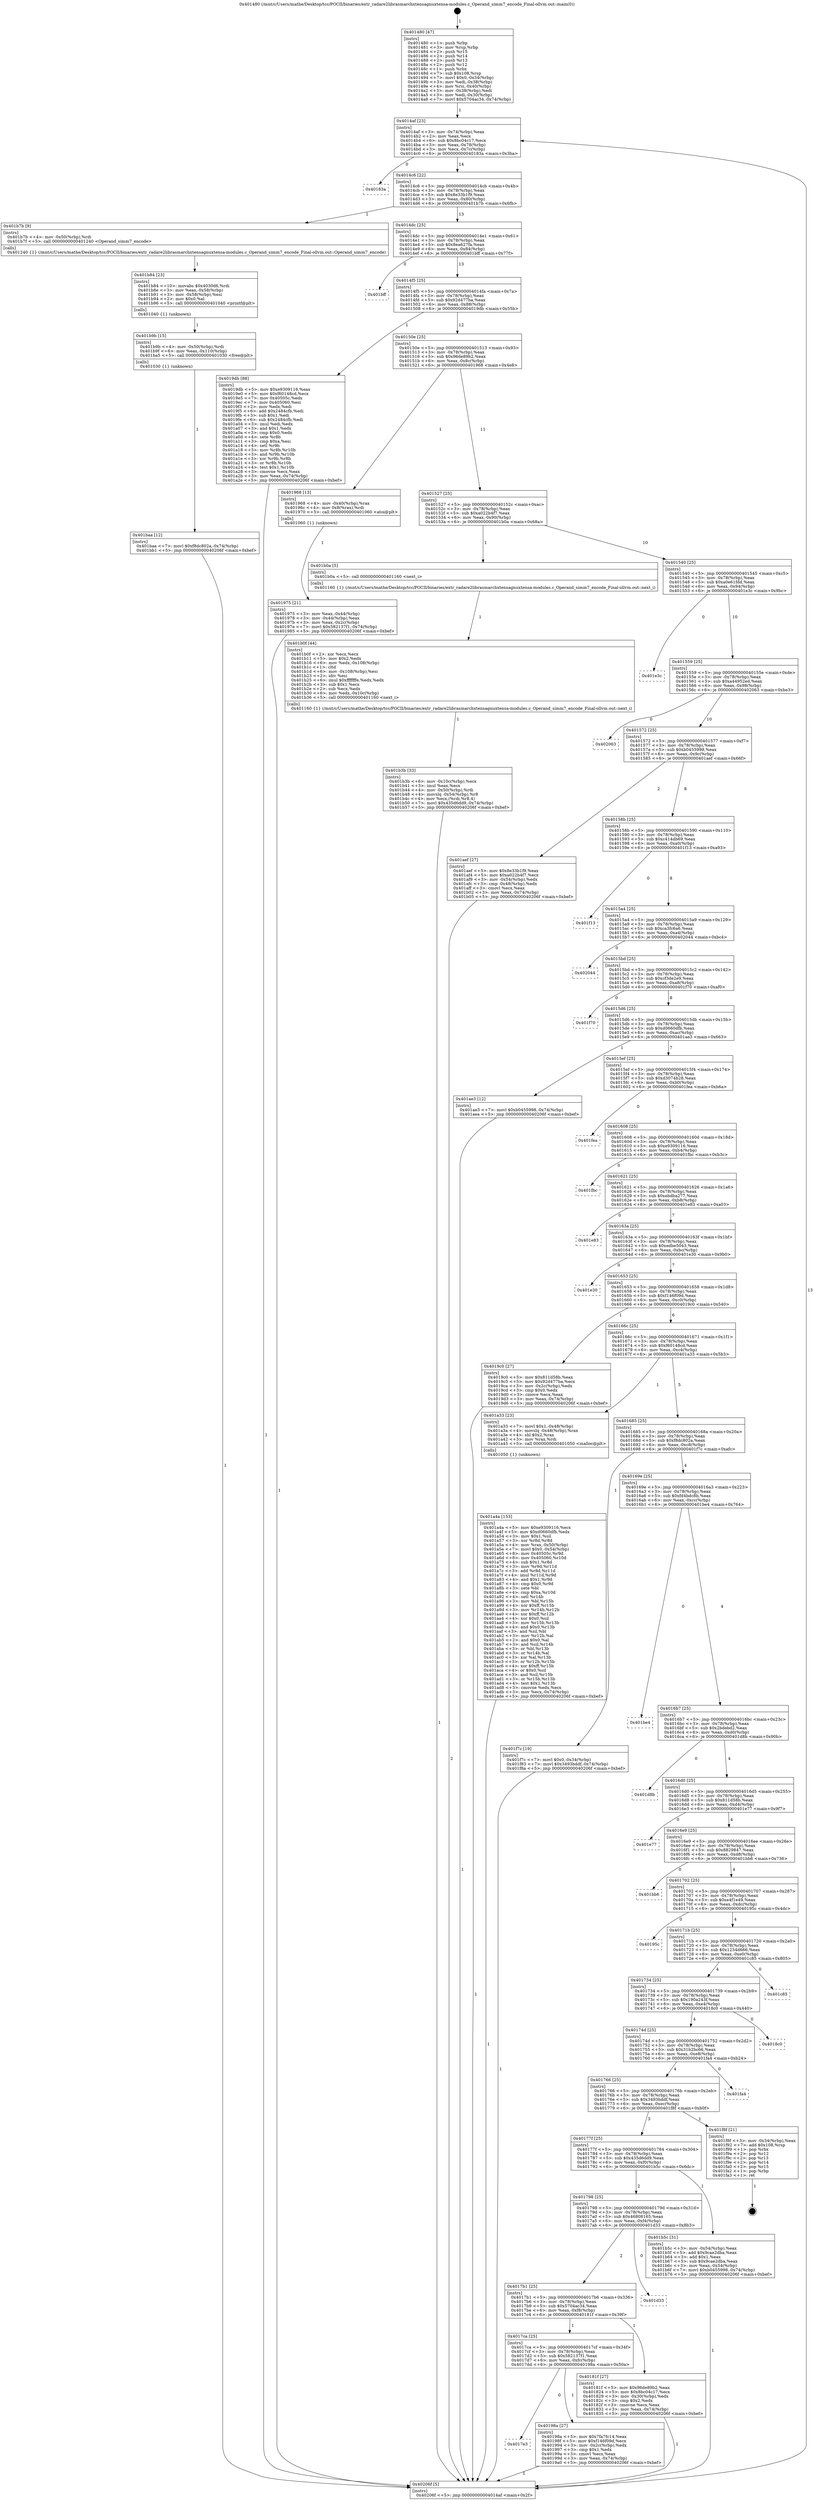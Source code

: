 digraph "0x401480" {
  label = "0x401480 (/mnt/c/Users/mathe/Desktop/tcc/POCII/binaries/extr_radare2librasmarchxtensagnuxtensa-modules.c_Operand_simm7_encode_Final-ollvm.out::main(0))"
  labelloc = "t"
  node[shape=record]

  Entry [label="",width=0.3,height=0.3,shape=circle,fillcolor=black,style=filled]
  "0x4014af" [label="{
     0x4014af [23]\l
     | [instrs]\l
     &nbsp;&nbsp;0x4014af \<+3\>: mov -0x74(%rbp),%eax\l
     &nbsp;&nbsp;0x4014b2 \<+2\>: mov %eax,%ecx\l
     &nbsp;&nbsp;0x4014b4 \<+6\>: sub $0x8bc04c17,%ecx\l
     &nbsp;&nbsp;0x4014ba \<+3\>: mov %eax,-0x78(%rbp)\l
     &nbsp;&nbsp;0x4014bd \<+3\>: mov %ecx,-0x7c(%rbp)\l
     &nbsp;&nbsp;0x4014c0 \<+6\>: je 000000000040183a \<main+0x3ba\>\l
  }"]
  "0x40183a" [label="{
     0x40183a\l
  }", style=dashed]
  "0x4014c6" [label="{
     0x4014c6 [22]\l
     | [instrs]\l
     &nbsp;&nbsp;0x4014c6 \<+5\>: jmp 00000000004014cb \<main+0x4b\>\l
     &nbsp;&nbsp;0x4014cb \<+3\>: mov -0x78(%rbp),%eax\l
     &nbsp;&nbsp;0x4014ce \<+5\>: sub $0x8e33b1f9,%eax\l
     &nbsp;&nbsp;0x4014d3 \<+3\>: mov %eax,-0x80(%rbp)\l
     &nbsp;&nbsp;0x4014d6 \<+6\>: je 0000000000401b7b \<main+0x6fb\>\l
  }"]
  Exit [label="",width=0.3,height=0.3,shape=circle,fillcolor=black,style=filled,peripheries=2]
  "0x401b7b" [label="{
     0x401b7b [9]\l
     | [instrs]\l
     &nbsp;&nbsp;0x401b7b \<+4\>: mov -0x50(%rbp),%rdi\l
     &nbsp;&nbsp;0x401b7f \<+5\>: call 0000000000401240 \<Operand_simm7_encode\>\l
     | [calls]\l
     &nbsp;&nbsp;0x401240 \{1\} (/mnt/c/Users/mathe/Desktop/tcc/POCII/binaries/extr_radare2librasmarchxtensagnuxtensa-modules.c_Operand_simm7_encode_Final-ollvm.out::Operand_simm7_encode)\l
  }"]
  "0x4014dc" [label="{
     0x4014dc [25]\l
     | [instrs]\l
     &nbsp;&nbsp;0x4014dc \<+5\>: jmp 00000000004014e1 \<main+0x61\>\l
     &nbsp;&nbsp;0x4014e1 \<+3\>: mov -0x78(%rbp),%eax\l
     &nbsp;&nbsp;0x4014e4 \<+5\>: sub $0x8ea627fa,%eax\l
     &nbsp;&nbsp;0x4014e9 \<+6\>: mov %eax,-0x84(%rbp)\l
     &nbsp;&nbsp;0x4014ef \<+6\>: je 0000000000401bff \<main+0x77f\>\l
  }"]
  "0x401baa" [label="{
     0x401baa [12]\l
     | [instrs]\l
     &nbsp;&nbsp;0x401baa \<+7\>: movl $0xf8dc802a,-0x74(%rbp)\l
     &nbsp;&nbsp;0x401bb1 \<+5\>: jmp 000000000040206f \<main+0xbef\>\l
  }"]
  "0x401bff" [label="{
     0x401bff\l
  }", style=dashed]
  "0x4014f5" [label="{
     0x4014f5 [25]\l
     | [instrs]\l
     &nbsp;&nbsp;0x4014f5 \<+5\>: jmp 00000000004014fa \<main+0x7a\>\l
     &nbsp;&nbsp;0x4014fa \<+3\>: mov -0x78(%rbp),%eax\l
     &nbsp;&nbsp;0x4014fd \<+5\>: sub $0x92d477ba,%eax\l
     &nbsp;&nbsp;0x401502 \<+6\>: mov %eax,-0x88(%rbp)\l
     &nbsp;&nbsp;0x401508 \<+6\>: je 00000000004019db \<main+0x55b\>\l
  }"]
  "0x401b9b" [label="{
     0x401b9b [15]\l
     | [instrs]\l
     &nbsp;&nbsp;0x401b9b \<+4\>: mov -0x50(%rbp),%rdi\l
     &nbsp;&nbsp;0x401b9f \<+6\>: mov %eax,-0x110(%rbp)\l
     &nbsp;&nbsp;0x401ba5 \<+5\>: call 0000000000401030 \<free@plt\>\l
     | [calls]\l
     &nbsp;&nbsp;0x401030 \{1\} (unknown)\l
  }"]
  "0x4019db" [label="{
     0x4019db [88]\l
     | [instrs]\l
     &nbsp;&nbsp;0x4019db \<+5\>: mov $0xe9309116,%eax\l
     &nbsp;&nbsp;0x4019e0 \<+5\>: mov $0xf60148cd,%ecx\l
     &nbsp;&nbsp;0x4019e5 \<+7\>: mov 0x40505c,%edx\l
     &nbsp;&nbsp;0x4019ec \<+7\>: mov 0x405060,%esi\l
     &nbsp;&nbsp;0x4019f3 \<+2\>: mov %edx,%edi\l
     &nbsp;&nbsp;0x4019f5 \<+6\>: add $0x2484cfb,%edi\l
     &nbsp;&nbsp;0x4019fb \<+3\>: sub $0x1,%edi\l
     &nbsp;&nbsp;0x4019fe \<+6\>: sub $0x2484cfb,%edi\l
     &nbsp;&nbsp;0x401a04 \<+3\>: imul %edi,%edx\l
     &nbsp;&nbsp;0x401a07 \<+3\>: and $0x1,%edx\l
     &nbsp;&nbsp;0x401a0a \<+3\>: cmp $0x0,%edx\l
     &nbsp;&nbsp;0x401a0d \<+4\>: sete %r8b\l
     &nbsp;&nbsp;0x401a11 \<+3\>: cmp $0xa,%esi\l
     &nbsp;&nbsp;0x401a14 \<+4\>: setl %r9b\l
     &nbsp;&nbsp;0x401a18 \<+3\>: mov %r8b,%r10b\l
     &nbsp;&nbsp;0x401a1b \<+3\>: and %r9b,%r10b\l
     &nbsp;&nbsp;0x401a1e \<+3\>: xor %r9b,%r8b\l
     &nbsp;&nbsp;0x401a21 \<+3\>: or %r8b,%r10b\l
     &nbsp;&nbsp;0x401a24 \<+4\>: test $0x1,%r10b\l
     &nbsp;&nbsp;0x401a28 \<+3\>: cmovne %ecx,%eax\l
     &nbsp;&nbsp;0x401a2b \<+3\>: mov %eax,-0x74(%rbp)\l
     &nbsp;&nbsp;0x401a2e \<+5\>: jmp 000000000040206f \<main+0xbef\>\l
  }"]
  "0x40150e" [label="{
     0x40150e [25]\l
     | [instrs]\l
     &nbsp;&nbsp;0x40150e \<+5\>: jmp 0000000000401513 \<main+0x93\>\l
     &nbsp;&nbsp;0x401513 \<+3\>: mov -0x78(%rbp),%eax\l
     &nbsp;&nbsp;0x401516 \<+5\>: sub $0x96de89b2,%eax\l
     &nbsp;&nbsp;0x40151b \<+6\>: mov %eax,-0x8c(%rbp)\l
     &nbsp;&nbsp;0x401521 \<+6\>: je 0000000000401968 \<main+0x4e8\>\l
  }"]
  "0x401b84" [label="{
     0x401b84 [23]\l
     | [instrs]\l
     &nbsp;&nbsp;0x401b84 \<+10\>: movabs $0x4030d6,%rdi\l
     &nbsp;&nbsp;0x401b8e \<+3\>: mov %eax,-0x58(%rbp)\l
     &nbsp;&nbsp;0x401b91 \<+3\>: mov -0x58(%rbp),%esi\l
     &nbsp;&nbsp;0x401b94 \<+2\>: mov $0x0,%al\l
     &nbsp;&nbsp;0x401b96 \<+5\>: call 0000000000401040 \<printf@plt\>\l
     | [calls]\l
     &nbsp;&nbsp;0x401040 \{1\} (unknown)\l
  }"]
  "0x401968" [label="{
     0x401968 [13]\l
     | [instrs]\l
     &nbsp;&nbsp;0x401968 \<+4\>: mov -0x40(%rbp),%rax\l
     &nbsp;&nbsp;0x40196c \<+4\>: mov 0x8(%rax),%rdi\l
     &nbsp;&nbsp;0x401970 \<+5\>: call 0000000000401060 \<atoi@plt\>\l
     | [calls]\l
     &nbsp;&nbsp;0x401060 \{1\} (unknown)\l
  }"]
  "0x401527" [label="{
     0x401527 [25]\l
     | [instrs]\l
     &nbsp;&nbsp;0x401527 \<+5\>: jmp 000000000040152c \<main+0xac\>\l
     &nbsp;&nbsp;0x40152c \<+3\>: mov -0x78(%rbp),%eax\l
     &nbsp;&nbsp;0x40152f \<+5\>: sub $0xa022b4f7,%eax\l
     &nbsp;&nbsp;0x401534 \<+6\>: mov %eax,-0x90(%rbp)\l
     &nbsp;&nbsp;0x40153a \<+6\>: je 0000000000401b0a \<main+0x68a\>\l
  }"]
  "0x401b3b" [label="{
     0x401b3b [33]\l
     | [instrs]\l
     &nbsp;&nbsp;0x401b3b \<+6\>: mov -0x10c(%rbp),%ecx\l
     &nbsp;&nbsp;0x401b41 \<+3\>: imul %eax,%ecx\l
     &nbsp;&nbsp;0x401b44 \<+4\>: mov -0x50(%rbp),%rdi\l
     &nbsp;&nbsp;0x401b48 \<+4\>: movslq -0x54(%rbp),%r8\l
     &nbsp;&nbsp;0x401b4c \<+4\>: mov %ecx,(%rdi,%r8,4)\l
     &nbsp;&nbsp;0x401b50 \<+7\>: movl $0x435d6dd9,-0x74(%rbp)\l
     &nbsp;&nbsp;0x401b57 \<+5\>: jmp 000000000040206f \<main+0xbef\>\l
  }"]
  "0x401b0a" [label="{
     0x401b0a [5]\l
     | [instrs]\l
     &nbsp;&nbsp;0x401b0a \<+5\>: call 0000000000401160 \<next_i\>\l
     | [calls]\l
     &nbsp;&nbsp;0x401160 \{1\} (/mnt/c/Users/mathe/Desktop/tcc/POCII/binaries/extr_radare2librasmarchxtensagnuxtensa-modules.c_Operand_simm7_encode_Final-ollvm.out::next_i)\l
  }"]
  "0x401540" [label="{
     0x401540 [25]\l
     | [instrs]\l
     &nbsp;&nbsp;0x401540 \<+5\>: jmp 0000000000401545 \<main+0xc5\>\l
     &nbsp;&nbsp;0x401545 \<+3\>: mov -0x78(%rbp),%eax\l
     &nbsp;&nbsp;0x401548 \<+5\>: sub $0xa0e61fdd,%eax\l
     &nbsp;&nbsp;0x40154d \<+6\>: mov %eax,-0x94(%rbp)\l
     &nbsp;&nbsp;0x401553 \<+6\>: je 0000000000401e3c \<main+0x9bc\>\l
  }"]
  "0x401b0f" [label="{
     0x401b0f [44]\l
     | [instrs]\l
     &nbsp;&nbsp;0x401b0f \<+2\>: xor %ecx,%ecx\l
     &nbsp;&nbsp;0x401b11 \<+5\>: mov $0x2,%edx\l
     &nbsp;&nbsp;0x401b16 \<+6\>: mov %edx,-0x108(%rbp)\l
     &nbsp;&nbsp;0x401b1c \<+1\>: cltd\l
     &nbsp;&nbsp;0x401b1d \<+6\>: mov -0x108(%rbp),%esi\l
     &nbsp;&nbsp;0x401b23 \<+2\>: idiv %esi\l
     &nbsp;&nbsp;0x401b25 \<+6\>: imul $0xfffffffe,%edx,%edx\l
     &nbsp;&nbsp;0x401b2b \<+3\>: sub $0x1,%ecx\l
     &nbsp;&nbsp;0x401b2e \<+2\>: sub %ecx,%edx\l
     &nbsp;&nbsp;0x401b30 \<+6\>: mov %edx,-0x10c(%rbp)\l
     &nbsp;&nbsp;0x401b36 \<+5\>: call 0000000000401160 \<next_i\>\l
     | [calls]\l
     &nbsp;&nbsp;0x401160 \{1\} (/mnt/c/Users/mathe/Desktop/tcc/POCII/binaries/extr_radare2librasmarchxtensagnuxtensa-modules.c_Operand_simm7_encode_Final-ollvm.out::next_i)\l
  }"]
  "0x401e3c" [label="{
     0x401e3c\l
  }", style=dashed]
  "0x401559" [label="{
     0x401559 [25]\l
     | [instrs]\l
     &nbsp;&nbsp;0x401559 \<+5\>: jmp 000000000040155e \<main+0xde\>\l
     &nbsp;&nbsp;0x40155e \<+3\>: mov -0x78(%rbp),%eax\l
     &nbsp;&nbsp;0x401561 \<+5\>: sub $0xa44952ed,%eax\l
     &nbsp;&nbsp;0x401566 \<+6\>: mov %eax,-0x98(%rbp)\l
     &nbsp;&nbsp;0x40156c \<+6\>: je 0000000000402063 \<main+0xbe3\>\l
  }"]
  "0x401a4a" [label="{
     0x401a4a [153]\l
     | [instrs]\l
     &nbsp;&nbsp;0x401a4a \<+5\>: mov $0xe9309116,%ecx\l
     &nbsp;&nbsp;0x401a4f \<+5\>: mov $0xd0660dfb,%edx\l
     &nbsp;&nbsp;0x401a54 \<+3\>: mov $0x1,%sil\l
     &nbsp;&nbsp;0x401a57 \<+3\>: xor %r8d,%r8d\l
     &nbsp;&nbsp;0x401a5a \<+4\>: mov %rax,-0x50(%rbp)\l
     &nbsp;&nbsp;0x401a5e \<+7\>: movl $0x0,-0x54(%rbp)\l
     &nbsp;&nbsp;0x401a65 \<+8\>: mov 0x40505c,%r9d\l
     &nbsp;&nbsp;0x401a6d \<+8\>: mov 0x405060,%r10d\l
     &nbsp;&nbsp;0x401a75 \<+4\>: sub $0x1,%r8d\l
     &nbsp;&nbsp;0x401a79 \<+3\>: mov %r9d,%r11d\l
     &nbsp;&nbsp;0x401a7c \<+3\>: add %r8d,%r11d\l
     &nbsp;&nbsp;0x401a7f \<+4\>: imul %r11d,%r9d\l
     &nbsp;&nbsp;0x401a83 \<+4\>: and $0x1,%r9d\l
     &nbsp;&nbsp;0x401a87 \<+4\>: cmp $0x0,%r9d\l
     &nbsp;&nbsp;0x401a8b \<+3\>: sete %bl\l
     &nbsp;&nbsp;0x401a8e \<+4\>: cmp $0xa,%r10d\l
     &nbsp;&nbsp;0x401a92 \<+4\>: setl %r14b\l
     &nbsp;&nbsp;0x401a96 \<+3\>: mov %bl,%r15b\l
     &nbsp;&nbsp;0x401a99 \<+4\>: xor $0xff,%r15b\l
     &nbsp;&nbsp;0x401a9d \<+3\>: mov %r14b,%r12b\l
     &nbsp;&nbsp;0x401aa0 \<+4\>: xor $0xff,%r12b\l
     &nbsp;&nbsp;0x401aa4 \<+4\>: xor $0x0,%sil\l
     &nbsp;&nbsp;0x401aa8 \<+3\>: mov %r15b,%r13b\l
     &nbsp;&nbsp;0x401aab \<+4\>: and $0x0,%r13b\l
     &nbsp;&nbsp;0x401aaf \<+3\>: and %sil,%bl\l
     &nbsp;&nbsp;0x401ab2 \<+3\>: mov %r12b,%al\l
     &nbsp;&nbsp;0x401ab5 \<+2\>: and $0x0,%al\l
     &nbsp;&nbsp;0x401ab7 \<+3\>: and %sil,%r14b\l
     &nbsp;&nbsp;0x401aba \<+3\>: or %bl,%r13b\l
     &nbsp;&nbsp;0x401abd \<+3\>: or %r14b,%al\l
     &nbsp;&nbsp;0x401ac0 \<+3\>: xor %al,%r13b\l
     &nbsp;&nbsp;0x401ac3 \<+3\>: or %r12b,%r15b\l
     &nbsp;&nbsp;0x401ac6 \<+4\>: xor $0xff,%r15b\l
     &nbsp;&nbsp;0x401aca \<+4\>: or $0x0,%sil\l
     &nbsp;&nbsp;0x401ace \<+3\>: and %sil,%r15b\l
     &nbsp;&nbsp;0x401ad1 \<+3\>: or %r15b,%r13b\l
     &nbsp;&nbsp;0x401ad4 \<+4\>: test $0x1,%r13b\l
     &nbsp;&nbsp;0x401ad8 \<+3\>: cmovne %edx,%ecx\l
     &nbsp;&nbsp;0x401adb \<+3\>: mov %ecx,-0x74(%rbp)\l
     &nbsp;&nbsp;0x401ade \<+5\>: jmp 000000000040206f \<main+0xbef\>\l
  }"]
  "0x402063" [label="{
     0x402063\l
  }", style=dashed]
  "0x401572" [label="{
     0x401572 [25]\l
     | [instrs]\l
     &nbsp;&nbsp;0x401572 \<+5\>: jmp 0000000000401577 \<main+0xf7\>\l
     &nbsp;&nbsp;0x401577 \<+3\>: mov -0x78(%rbp),%eax\l
     &nbsp;&nbsp;0x40157a \<+5\>: sub $0xb0455998,%eax\l
     &nbsp;&nbsp;0x40157f \<+6\>: mov %eax,-0x9c(%rbp)\l
     &nbsp;&nbsp;0x401585 \<+6\>: je 0000000000401aef \<main+0x66f\>\l
  }"]
  "0x4017e3" [label="{
     0x4017e3\l
  }", style=dashed]
  "0x401aef" [label="{
     0x401aef [27]\l
     | [instrs]\l
     &nbsp;&nbsp;0x401aef \<+5\>: mov $0x8e33b1f9,%eax\l
     &nbsp;&nbsp;0x401af4 \<+5\>: mov $0xa022b4f7,%ecx\l
     &nbsp;&nbsp;0x401af9 \<+3\>: mov -0x54(%rbp),%edx\l
     &nbsp;&nbsp;0x401afc \<+3\>: cmp -0x48(%rbp),%edx\l
     &nbsp;&nbsp;0x401aff \<+3\>: cmovl %ecx,%eax\l
     &nbsp;&nbsp;0x401b02 \<+3\>: mov %eax,-0x74(%rbp)\l
     &nbsp;&nbsp;0x401b05 \<+5\>: jmp 000000000040206f \<main+0xbef\>\l
  }"]
  "0x40158b" [label="{
     0x40158b [25]\l
     | [instrs]\l
     &nbsp;&nbsp;0x40158b \<+5\>: jmp 0000000000401590 \<main+0x110\>\l
     &nbsp;&nbsp;0x401590 \<+3\>: mov -0x78(%rbp),%eax\l
     &nbsp;&nbsp;0x401593 \<+5\>: sub $0xc414db69,%eax\l
     &nbsp;&nbsp;0x401598 \<+6\>: mov %eax,-0xa0(%rbp)\l
     &nbsp;&nbsp;0x40159e \<+6\>: je 0000000000401f13 \<main+0xa93\>\l
  }"]
  "0x40198a" [label="{
     0x40198a [27]\l
     | [instrs]\l
     &nbsp;&nbsp;0x40198a \<+5\>: mov $0x7fa7fc14,%eax\l
     &nbsp;&nbsp;0x40198f \<+5\>: mov $0xf146f09d,%ecx\l
     &nbsp;&nbsp;0x401994 \<+3\>: mov -0x2c(%rbp),%edx\l
     &nbsp;&nbsp;0x401997 \<+3\>: cmp $0x1,%edx\l
     &nbsp;&nbsp;0x40199a \<+3\>: cmovl %ecx,%eax\l
     &nbsp;&nbsp;0x40199d \<+3\>: mov %eax,-0x74(%rbp)\l
     &nbsp;&nbsp;0x4019a0 \<+5\>: jmp 000000000040206f \<main+0xbef\>\l
  }"]
  "0x401f13" [label="{
     0x401f13\l
  }", style=dashed]
  "0x4015a4" [label="{
     0x4015a4 [25]\l
     | [instrs]\l
     &nbsp;&nbsp;0x4015a4 \<+5\>: jmp 00000000004015a9 \<main+0x129\>\l
     &nbsp;&nbsp;0x4015a9 \<+3\>: mov -0x78(%rbp),%eax\l
     &nbsp;&nbsp;0x4015ac \<+5\>: sub $0xca3fc6a6,%eax\l
     &nbsp;&nbsp;0x4015b1 \<+6\>: mov %eax,-0xa4(%rbp)\l
     &nbsp;&nbsp;0x4015b7 \<+6\>: je 0000000000402044 \<main+0xbc4\>\l
  }"]
  "0x401975" [label="{
     0x401975 [21]\l
     | [instrs]\l
     &nbsp;&nbsp;0x401975 \<+3\>: mov %eax,-0x44(%rbp)\l
     &nbsp;&nbsp;0x401978 \<+3\>: mov -0x44(%rbp),%eax\l
     &nbsp;&nbsp;0x40197b \<+3\>: mov %eax,-0x2c(%rbp)\l
     &nbsp;&nbsp;0x40197e \<+7\>: movl $0x582137f1,-0x74(%rbp)\l
     &nbsp;&nbsp;0x401985 \<+5\>: jmp 000000000040206f \<main+0xbef\>\l
  }"]
  "0x402044" [label="{
     0x402044\l
  }", style=dashed]
  "0x4015bd" [label="{
     0x4015bd [25]\l
     | [instrs]\l
     &nbsp;&nbsp;0x4015bd \<+5\>: jmp 00000000004015c2 \<main+0x142\>\l
     &nbsp;&nbsp;0x4015c2 \<+3\>: mov -0x78(%rbp),%eax\l
     &nbsp;&nbsp;0x4015c5 \<+5\>: sub $0xcf3de2e9,%eax\l
     &nbsp;&nbsp;0x4015ca \<+6\>: mov %eax,-0xa8(%rbp)\l
     &nbsp;&nbsp;0x4015d0 \<+6\>: je 0000000000401f70 \<main+0xaf0\>\l
  }"]
  "0x401480" [label="{
     0x401480 [47]\l
     | [instrs]\l
     &nbsp;&nbsp;0x401480 \<+1\>: push %rbp\l
     &nbsp;&nbsp;0x401481 \<+3\>: mov %rsp,%rbp\l
     &nbsp;&nbsp;0x401484 \<+2\>: push %r15\l
     &nbsp;&nbsp;0x401486 \<+2\>: push %r14\l
     &nbsp;&nbsp;0x401488 \<+2\>: push %r13\l
     &nbsp;&nbsp;0x40148a \<+2\>: push %r12\l
     &nbsp;&nbsp;0x40148c \<+1\>: push %rbx\l
     &nbsp;&nbsp;0x40148d \<+7\>: sub $0x108,%rsp\l
     &nbsp;&nbsp;0x401494 \<+7\>: movl $0x0,-0x34(%rbp)\l
     &nbsp;&nbsp;0x40149b \<+3\>: mov %edi,-0x38(%rbp)\l
     &nbsp;&nbsp;0x40149e \<+4\>: mov %rsi,-0x40(%rbp)\l
     &nbsp;&nbsp;0x4014a2 \<+3\>: mov -0x38(%rbp),%edi\l
     &nbsp;&nbsp;0x4014a5 \<+3\>: mov %edi,-0x30(%rbp)\l
     &nbsp;&nbsp;0x4014a8 \<+7\>: movl $0x5704ac34,-0x74(%rbp)\l
  }"]
  "0x401f70" [label="{
     0x401f70\l
  }", style=dashed]
  "0x4015d6" [label="{
     0x4015d6 [25]\l
     | [instrs]\l
     &nbsp;&nbsp;0x4015d6 \<+5\>: jmp 00000000004015db \<main+0x15b\>\l
     &nbsp;&nbsp;0x4015db \<+3\>: mov -0x78(%rbp),%eax\l
     &nbsp;&nbsp;0x4015de \<+5\>: sub $0xd0660dfb,%eax\l
     &nbsp;&nbsp;0x4015e3 \<+6\>: mov %eax,-0xac(%rbp)\l
     &nbsp;&nbsp;0x4015e9 \<+6\>: je 0000000000401ae3 \<main+0x663\>\l
  }"]
  "0x40206f" [label="{
     0x40206f [5]\l
     | [instrs]\l
     &nbsp;&nbsp;0x40206f \<+5\>: jmp 00000000004014af \<main+0x2f\>\l
  }"]
  "0x401ae3" [label="{
     0x401ae3 [12]\l
     | [instrs]\l
     &nbsp;&nbsp;0x401ae3 \<+7\>: movl $0xb0455998,-0x74(%rbp)\l
     &nbsp;&nbsp;0x401aea \<+5\>: jmp 000000000040206f \<main+0xbef\>\l
  }"]
  "0x4015ef" [label="{
     0x4015ef [25]\l
     | [instrs]\l
     &nbsp;&nbsp;0x4015ef \<+5\>: jmp 00000000004015f4 \<main+0x174\>\l
     &nbsp;&nbsp;0x4015f4 \<+3\>: mov -0x78(%rbp),%eax\l
     &nbsp;&nbsp;0x4015f7 \<+5\>: sub $0xd3074b28,%eax\l
     &nbsp;&nbsp;0x4015fc \<+6\>: mov %eax,-0xb0(%rbp)\l
     &nbsp;&nbsp;0x401602 \<+6\>: je 0000000000401fea \<main+0xb6a\>\l
  }"]
  "0x4017ca" [label="{
     0x4017ca [25]\l
     | [instrs]\l
     &nbsp;&nbsp;0x4017ca \<+5\>: jmp 00000000004017cf \<main+0x34f\>\l
     &nbsp;&nbsp;0x4017cf \<+3\>: mov -0x78(%rbp),%eax\l
     &nbsp;&nbsp;0x4017d2 \<+5\>: sub $0x582137f1,%eax\l
     &nbsp;&nbsp;0x4017d7 \<+6\>: mov %eax,-0xfc(%rbp)\l
     &nbsp;&nbsp;0x4017dd \<+6\>: je 000000000040198a \<main+0x50a\>\l
  }"]
  "0x401fea" [label="{
     0x401fea\l
  }", style=dashed]
  "0x401608" [label="{
     0x401608 [25]\l
     | [instrs]\l
     &nbsp;&nbsp;0x401608 \<+5\>: jmp 000000000040160d \<main+0x18d\>\l
     &nbsp;&nbsp;0x40160d \<+3\>: mov -0x78(%rbp),%eax\l
     &nbsp;&nbsp;0x401610 \<+5\>: sub $0xe9309116,%eax\l
     &nbsp;&nbsp;0x401615 \<+6\>: mov %eax,-0xb4(%rbp)\l
     &nbsp;&nbsp;0x40161b \<+6\>: je 0000000000401fbc \<main+0xb3c\>\l
  }"]
  "0x40181f" [label="{
     0x40181f [27]\l
     | [instrs]\l
     &nbsp;&nbsp;0x40181f \<+5\>: mov $0x96de89b2,%eax\l
     &nbsp;&nbsp;0x401824 \<+5\>: mov $0x8bc04c17,%ecx\l
     &nbsp;&nbsp;0x401829 \<+3\>: mov -0x30(%rbp),%edx\l
     &nbsp;&nbsp;0x40182c \<+3\>: cmp $0x2,%edx\l
     &nbsp;&nbsp;0x40182f \<+3\>: cmovne %ecx,%eax\l
     &nbsp;&nbsp;0x401832 \<+3\>: mov %eax,-0x74(%rbp)\l
     &nbsp;&nbsp;0x401835 \<+5\>: jmp 000000000040206f \<main+0xbef\>\l
  }"]
  "0x401fbc" [label="{
     0x401fbc\l
  }", style=dashed]
  "0x401621" [label="{
     0x401621 [25]\l
     | [instrs]\l
     &nbsp;&nbsp;0x401621 \<+5\>: jmp 0000000000401626 \<main+0x1a6\>\l
     &nbsp;&nbsp;0x401626 \<+3\>: mov -0x78(%rbp),%eax\l
     &nbsp;&nbsp;0x401629 \<+5\>: sub $0xebdba277,%eax\l
     &nbsp;&nbsp;0x40162e \<+6\>: mov %eax,-0xb8(%rbp)\l
     &nbsp;&nbsp;0x401634 \<+6\>: je 0000000000401e83 \<main+0xa03\>\l
  }"]
  "0x4017b1" [label="{
     0x4017b1 [25]\l
     | [instrs]\l
     &nbsp;&nbsp;0x4017b1 \<+5\>: jmp 00000000004017b6 \<main+0x336\>\l
     &nbsp;&nbsp;0x4017b6 \<+3\>: mov -0x78(%rbp),%eax\l
     &nbsp;&nbsp;0x4017b9 \<+5\>: sub $0x5704ac34,%eax\l
     &nbsp;&nbsp;0x4017be \<+6\>: mov %eax,-0xf8(%rbp)\l
     &nbsp;&nbsp;0x4017c4 \<+6\>: je 000000000040181f \<main+0x39f\>\l
  }"]
  "0x401e83" [label="{
     0x401e83\l
  }", style=dashed]
  "0x40163a" [label="{
     0x40163a [25]\l
     | [instrs]\l
     &nbsp;&nbsp;0x40163a \<+5\>: jmp 000000000040163f \<main+0x1bf\>\l
     &nbsp;&nbsp;0x40163f \<+3\>: mov -0x78(%rbp),%eax\l
     &nbsp;&nbsp;0x401642 \<+5\>: sub $0xedbe5043,%eax\l
     &nbsp;&nbsp;0x401647 \<+6\>: mov %eax,-0xbc(%rbp)\l
     &nbsp;&nbsp;0x40164d \<+6\>: je 0000000000401e30 \<main+0x9b0\>\l
  }"]
  "0x401d33" [label="{
     0x401d33\l
  }", style=dashed]
  "0x401e30" [label="{
     0x401e30\l
  }", style=dashed]
  "0x401653" [label="{
     0x401653 [25]\l
     | [instrs]\l
     &nbsp;&nbsp;0x401653 \<+5\>: jmp 0000000000401658 \<main+0x1d8\>\l
     &nbsp;&nbsp;0x401658 \<+3\>: mov -0x78(%rbp),%eax\l
     &nbsp;&nbsp;0x40165b \<+5\>: sub $0xf146f09d,%eax\l
     &nbsp;&nbsp;0x401660 \<+6\>: mov %eax,-0xc0(%rbp)\l
     &nbsp;&nbsp;0x401666 \<+6\>: je 00000000004019c0 \<main+0x540\>\l
  }"]
  "0x401798" [label="{
     0x401798 [25]\l
     | [instrs]\l
     &nbsp;&nbsp;0x401798 \<+5\>: jmp 000000000040179d \<main+0x31d\>\l
     &nbsp;&nbsp;0x40179d \<+3\>: mov -0x78(%rbp),%eax\l
     &nbsp;&nbsp;0x4017a0 \<+5\>: sub $0x46808165,%eax\l
     &nbsp;&nbsp;0x4017a5 \<+6\>: mov %eax,-0xf4(%rbp)\l
     &nbsp;&nbsp;0x4017ab \<+6\>: je 0000000000401d33 \<main+0x8b3\>\l
  }"]
  "0x4019c0" [label="{
     0x4019c0 [27]\l
     | [instrs]\l
     &nbsp;&nbsp;0x4019c0 \<+5\>: mov $0x811d58b,%eax\l
     &nbsp;&nbsp;0x4019c5 \<+5\>: mov $0x92d477ba,%ecx\l
     &nbsp;&nbsp;0x4019ca \<+3\>: mov -0x2c(%rbp),%edx\l
     &nbsp;&nbsp;0x4019cd \<+3\>: cmp $0x0,%edx\l
     &nbsp;&nbsp;0x4019d0 \<+3\>: cmove %ecx,%eax\l
     &nbsp;&nbsp;0x4019d3 \<+3\>: mov %eax,-0x74(%rbp)\l
     &nbsp;&nbsp;0x4019d6 \<+5\>: jmp 000000000040206f \<main+0xbef\>\l
  }"]
  "0x40166c" [label="{
     0x40166c [25]\l
     | [instrs]\l
     &nbsp;&nbsp;0x40166c \<+5\>: jmp 0000000000401671 \<main+0x1f1\>\l
     &nbsp;&nbsp;0x401671 \<+3\>: mov -0x78(%rbp),%eax\l
     &nbsp;&nbsp;0x401674 \<+5\>: sub $0xf60148cd,%eax\l
     &nbsp;&nbsp;0x401679 \<+6\>: mov %eax,-0xc4(%rbp)\l
     &nbsp;&nbsp;0x40167f \<+6\>: je 0000000000401a33 \<main+0x5b3\>\l
  }"]
  "0x401b5c" [label="{
     0x401b5c [31]\l
     | [instrs]\l
     &nbsp;&nbsp;0x401b5c \<+3\>: mov -0x54(%rbp),%eax\l
     &nbsp;&nbsp;0x401b5f \<+5\>: add $0x9cae2dba,%eax\l
     &nbsp;&nbsp;0x401b64 \<+3\>: add $0x1,%eax\l
     &nbsp;&nbsp;0x401b67 \<+5\>: sub $0x9cae2dba,%eax\l
     &nbsp;&nbsp;0x401b6c \<+3\>: mov %eax,-0x54(%rbp)\l
     &nbsp;&nbsp;0x401b6f \<+7\>: movl $0xb0455998,-0x74(%rbp)\l
     &nbsp;&nbsp;0x401b76 \<+5\>: jmp 000000000040206f \<main+0xbef\>\l
  }"]
  "0x401a33" [label="{
     0x401a33 [23]\l
     | [instrs]\l
     &nbsp;&nbsp;0x401a33 \<+7\>: movl $0x1,-0x48(%rbp)\l
     &nbsp;&nbsp;0x401a3a \<+4\>: movslq -0x48(%rbp),%rax\l
     &nbsp;&nbsp;0x401a3e \<+4\>: shl $0x2,%rax\l
     &nbsp;&nbsp;0x401a42 \<+3\>: mov %rax,%rdi\l
     &nbsp;&nbsp;0x401a45 \<+5\>: call 0000000000401050 \<malloc@plt\>\l
     | [calls]\l
     &nbsp;&nbsp;0x401050 \{1\} (unknown)\l
  }"]
  "0x401685" [label="{
     0x401685 [25]\l
     | [instrs]\l
     &nbsp;&nbsp;0x401685 \<+5\>: jmp 000000000040168a \<main+0x20a\>\l
     &nbsp;&nbsp;0x40168a \<+3\>: mov -0x78(%rbp),%eax\l
     &nbsp;&nbsp;0x40168d \<+5\>: sub $0xf8dc802a,%eax\l
     &nbsp;&nbsp;0x401692 \<+6\>: mov %eax,-0xc8(%rbp)\l
     &nbsp;&nbsp;0x401698 \<+6\>: je 0000000000401f7c \<main+0xafc\>\l
  }"]
  "0x40177f" [label="{
     0x40177f [25]\l
     | [instrs]\l
     &nbsp;&nbsp;0x40177f \<+5\>: jmp 0000000000401784 \<main+0x304\>\l
     &nbsp;&nbsp;0x401784 \<+3\>: mov -0x78(%rbp),%eax\l
     &nbsp;&nbsp;0x401787 \<+5\>: sub $0x435d6dd9,%eax\l
     &nbsp;&nbsp;0x40178c \<+6\>: mov %eax,-0xf0(%rbp)\l
     &nbsp;&nbsp;0x401792 \<+6\>: je 0000000000401b5c \<main+0x6dc\>\l
  }"]
  "0x401f7c" [label="{
     0x401f7c [19]\l
     | [instrs]\l
     &nbsp;&nbsp;0x401f7c \<+7\>: movl $0x0,-0x34(%rbp)\l
     &nbsp;&nbsp;0x401f83 \<+7\>: movl $0x3493bddf,-0x74(%rbp)\l
     &nbsp;&nbsp;0x401f8a \<+5\>: jmp 000000000040206f \<main+0xbef\>\l
  }"]
  "0x40169e" [label="{
     0x40169e [25]\l
     | [instrs]\l
     &nbsp;&nbsp;0x40169e \<+5\>: jmp 00000000004016a3 \<main+0x223\>\l
     &nbsp;&nbsp;0x4016a3 \<+3\>: mov -0x78(%rbp),%eax\l
     &nbsp;&nbsp;0x4016a6 \<+5\>: sub $0xfd4bdc8b,%eax\l
     &nbsp;&nbsp;0x4016ab \<+6\>: mov %eax,-0xcc(%rbp)\l
     &nbsp;&nbsp;0x4016b1 \<+6\>: je 0000000000401be4 \<main+0x764\>\l
  }"]
  "0x401f8f" [label="{
     0x401f8f [21]\l
     | [instrs]\l
     &nbsp;&nbsp;0x401f8f \<+3\>: mov -0x34(%rbp),%eax\l
     &nbsp;&nbsp;0x401f92 \<+7\>: add $0x108,%rsp\l
     &nbsp;&nbsp;0x401f99 \<+1\>: pop %rbx\l
     &nbsp;&nbsp;0x401f9a \<+2\>: pop %r12\l
     &nbsp;&nbsp;0x401f9c \<+2\>: pop %r13\l
     &nbsp;&nbsp;0x401f9e \<+2\>: pop %r14\l
     &nbsp;&nbsp;0x401fa0 \<+2\>: pop %r15\l
     &nbsp;&nbsp;0x401fa2 \<+1\>: pop %rbp\l
     &nbsp;&nbsp;0x401fa3 \<+1\>: ret\l
  }"]
  "0x401be4" [label="{
     0x401be4\l
  }", style=dashed]
  "0x4016b7" [label="{
     0x4016b7 [25]\l
     | [instrs]\l
     &nbsp;&nbsp;0x4016b7 \<+5\>: jmp 00000000004016bc \<main+0x23c\>\l
     &nbsp;&nbsp;0x4016bc \<+3\>: mov -0x78(%rbp),%eax\l
     &nbsp;&nbsp;0x4016bf \<+5\>: sub $0x2bdebd2,%eax\l
     &nbsp;&nbsp;0x4016c4 \<+6\>: mov %eax,-0xd0(%rbp)\l
     &nbsp;&nbsp;0x4016ca \<+6\>: je 0000000000401d8b \<main+0x90b\>\l
  }"]
  "0x401766" [label="{
     0x401766 [25]\l
     | [instrs]\l
     &nbsp;&nbsp;0x401766 \<+5\>: jmp 000000000040176b \<main+0x2eb\>\l
     &nbsp;&nbsp;0x40176b \<+3\>: mov -0x78(%rbp),%eax\l
     &nbsp;&nbsp;0x40176e \<+5\>: sub $0x3493bddf,%eax\l
     &nbsp;&nbsp;0x401773 \<+6\>: mov %eax,-0xec(%rbp)\l
     &nbsp;&nbsp;0x401779 \<+6\>: je 0000000000401f8f \<main+0xb0f\>\l
  }"]
  "0x401d8b" [label="{
     0x401d8b\l
  }", style=dashed]
  "0x4016d0" [label="{
     0x4016d0 [25]\l
     | [instrs]\l
     &nbsp;&nbsp;0x4016d0 \<+5\>: jmp 00000000004016d5 \<main+0x255\>\l
     &nbsp;&nbsp;0x4016d5 \<+3\>: mov -0x78(%rbp),%eax\l
     &nbsp;&nbsp;0x4016d8 \<+5\>: sub $0x811d58b,%eax\l
     &nbsp;&nbsp;0x4016dd \<+6\>: mov %eax,-0xd4(%rbp)\l
     &nbsp;&nbsp;0x4016e3 \<+6\>: je 0000000000401e77 \<main+0x9f7\>\l
  }"]
  "0x401fa4" [label="{
     0x401fa4\l
  }", style=dashed]
  "0x401e77" [label="{
     0x401e77\l
  }", style=dashed]
  "0x4016e9" [label="{
     0x4016e9 [25]\l
     | [instrs]\l
     &nbsp;&nbsp;0x4016e9 \<+5\>: jmp 00000000004016ee \<main+0x26e\>\l
     &nbsp;&nbsp;0x4016ee \<+3\>: mov -0x78(%rbp),%eax\l
     &nbsp;&nbsp;0x4016f1 \<+5\>: sub $0x8829847,%eax\l
     &nbsp;&nbsp;0x4016f6 \<+6\>: mov %eax,-0xd8(%rbp)\l
     &nbsp;&nbsp;0x4016fc \<+6\>: je 0000000000401bb6 \<main+0x736\>\l
  }"]
  "0x40174d" [label="{
     0x40174d [25]\l
     | [instrs]\l
     &nbsp;&nbsp;0x40174d \<+5\>: jmp 0000000000401752 \<main+0x2d2\>\l
     &nbsp;&nbsp;0x401752 \<+3\>: mov -0x78(%rbp),%eax\l
     &nbsp;&nbsp;0x401755 \<+5\>: sub $0x31b2bc66,%eax\l
     &nbsp;&nbsp;0x40175a \<+6\>: mov %eax,-0xe8(%rbp)\l
     &nbsp;&nbsp;0x401760 \<+6\>: je 0000000000401fa4 \<main+0xb24\>\l
  }"]
  "0x401bb6" [label="{
     0x401bb6\l
  }", style=dashed]
  "0x401702" [label="{
     0x401702 [25]\l
     | [instrs]\l
     &nbsp;&nbsp;0x401702 \<+5\>: jmp 0000000000401707 \<main+0x287\>\l
     &nbsp;&nbsp;0x401707 \<+3\>: mov -0x78(%rbp),%eax\l
     &nbsp;&nbsp;0x40170a \<+5\>: sub $0xe4f1e49,%eax\l
     &nbsp;&nbsp;0x40170f \<+6\>: mov %eax,-0xdc(%rbp)\l
     &nbsp;&nbsp;0x401715 \<+6\>: je 000000000040195c \<main+0x4dc\>\l
  }"]
  "0x4018c0" [label="{
     0x4018c0\l
  }", style=dashed]
  "0x40195c" [label="{
     0x40195c\l
  }", style=dashed]
  "0x40171b" [label="{
     0x40171b [25]\l
     | [instrs]\l
     &nbsp;&nbsp;0x40171b \<+5\>: jmp 0000000000401720 \<main+0x2a0\>\l
     &nbsp;&nbsp;0x401720 \<+3\>: mov -0x78(%rbp),%eax\l
     &nbsp;&nbsp;0x401723 \<+5\>: sub $0x1234d666,%eax\l
     &nbsp;&nbsp;0x401728 \<+6\>: mov %eax,-0xe0(%rbp)\l
     &nbsp;&nbsp;0x40172e \<+6\>: je 0000000000401c85 \<main+0x805\>\l
  }"]
  "0x401734" [label="{
     0x401734 [25]\l
     | [instrs]\l
     &nbsp;&nbsp;0x401734 \<+5\>: jmp 0000000000401739 \<main+0x2b9\>\l
     &nbsp;&nbsp;0x401739 \<+3\>: mov -0x78(%rbp),%eax\l
     &nbsp;&nbsp;0x40173c \<+5\>: sub $0x190a243f,%eax\l
     &nbsp;&nbsp;0x401741 \<+6\>: mov %eax,-0xe4(%rbp)\l
     &nbsp;&nbsp;0x401747 \<+6\>: je 00000000004018c0 \<main+0x440\>\l
  }"]
  "0x401c85" [label="{
     0x401c85\l
  }", style=dashed]
  Entry -> "0x401480" [label=" 1"]
  "0x4014af" -> "0x40183a" [label=" 0"]
  "0x4014af" -> "0x4014c6" [label=" 14"]
  "0x401f8f" -> Exit [label=" 1"]
  "0x4014c6" -> "0x401b7b" [label=" 1"]
  "0x4014c6" -> "0x4014dc" [label=" 13"]
  "0x401f7c" -> "0x40206f" [label=" 1"]
  "0x4014dc" -> "0x401bff" [label=" 0"]
  "0x4014dc" -> "0x4014f5" [label=" 13"]
  "0x401baa" -> "0x40206f" [label=" 1"]
  "0x4014f5" -> "0x4019db" [label=" 1"]
  "0x4014f5" -> "0x40150e" [label=" 12"]
  "0x401b9b" -> "0x401baa" [label=" 1"]
  "0x40150e" -> "0x401968" [label=" 1"]
  "0x40150e" -> "0x401527" [label=" 11"]
  "0x401b84" -> "0x401b9b" [label=" 1"]
  "0x401527" -> "0x401b0a" [label=" 1"]
  "0x401527" -> "0x401540" [label=" 10"]
  "0x401b7b" -> "0x401b84" [label=" 1"]
  "0x401540" -> "0x401e3c" [label=" 0"]
  "0x401540" -> "0x401559" [label=" 10"]
  "0x401b5c" -> "0x40206f" [label=" 1"]
  "0x401559" -> "0x402063" [label=" 0"]
  "0x401559" -> "0x401572" [label=" 10"]
  "0x401b3b" -> "0x40206f" [label=" 1"]
  "0x401572" -> "0x401aef" [label=" 2"]
  "0x401572" -> "0x40158b" [label=" 8"]
  "0x401b0f" -> "0x401b3b" [label=" 1"]
  "0x40158b" -> "0x401f13" [label=" 0"]
  "0x40158b" -> "0x4015a4" [label=" 8"]
  "0x401b0a" -> "0x401b0f" [label=" 1"]
  "0x4015a4" -> "0x402044" [label=" 0"]
  "0x4015a4" -> "0x4015bd" [label=" 8"]
  "0x401ae3" -> "0x40206f" [label=" 1"]
  "0x4015bd" -> "0x401f70" [label=" 0"]
  "0x4015bd" -> "0x4015d6" [label=" 8"]
  "0x401a4a" -> "0x40206f" [label=" 1"]
  "0x4015d6" -> "0x401ae3" [label=" 1"]
  "0x4015d6" -> "0x4015ef" [label=" 7"]
  "0x401a33" -> "0x401a4a" [label=" 1"]
  "0x4015ef" -> "0x401fea" [label=" 0"]
  "0x4015ef" -> "0x401608" [label=" 7"]
  "0x4019db" -> "0x40206f" [label=" 1"]
  "0x401608" -> "0x401fbc" [label=" 0"]
  "0x401608" -> "0x401621" [label=" 7"]
  "0x4019c0" -> "0x40206f" [label=" 1"]
  "0x401621" -> "0x401e83" [label=" 0"]
  "0x401621" -> "0x40163a" [label=" 7"]
  "0x4017ca" -> "0x4017e3" [label=" 0"]
  "0x40163a" -> "0x401e30" [label=" 0"]
  "0x40163a" -> "0x401653" [label=" 7"]
  "0x4017ca" -> "0x40198a" [label=" 1"]
  "0x401653" -> "0x4019c0" [label=" 1"]
  "0x401653" -> "0x40166c" [label=" 6"]
  "0x401975" -> "0x40206f" [label=" 1"]
  "0x40166c" -> "0x401a33" [label=" 1"]
  "0x40166c" -> "0x401685" [label=" 5"]
  "0x401968" -> "0x401975" [label=" 1"]
  "0x401685" -> "0x401f7c" [label=" 1"]
  "0x401685" -> "0x40169e" [label=" 4"]
  "0x401480" -> "0x4014af" [label=" 1"]
  "0x40169e" -> "0x401be4" [label=" 0"]
  "0x40169e" -> "0x4016b7" [label=" 4"]
  "0x40181f" -> "0x40206f" [label=" 1"]
  "0x4016b7" -> "0x401d8b" [label=" 0"]
  "0x4016b7" -> "0x4016d0" [label=" 4"]
  "0x4017b1" -> "0x40181f" [label=" 1"]
  "0x4016d0" -> "0x401e77" [label=" 0"]
  "0x4016d0" -> "0x4016e9" [label=" 4"]
  "0x40198a" -> "0x40206f" [label=" 1"]
  "0x4016e9" -> "0x401bb6" [label=" 0"]
  "0x4016e9" -> "0x401702" [label=" 4"]
  "0x401798" -> "0x401d33" [label=" 0"]
  "0x401702" -> "0x40195c" [label=" 0"]
  "0x401702" -> "0x40171b" [label=" 4"]
  "0x401aef" -> "0x40206f" [label=" 2"]
  "0x40171b" -> "0x401c85" [label=" 0"]
  "0x40171b" -> "0x401734" [label=" 4"]
  "0x40177f" -> "0x401798" [label=" 2"]
  "0x401734" -> "0x4018c0" [label=" 0"]
  "0x401734" -> "0x40174d" [label=" 4"]
  "0x401798" -> "0x4017b1" [label=" 2"]
  "0x40174d" -> "0x401fa4" [label=" 0"]
  "0x40174d" -> "0x401766" [label=" 4"]
  "0x4017b1" -> "0x4017ca" [label=" 1"]
  "0x401766" -> "0x401f8f" [label=" 1"]
  "0x401766" -> "0x40177f" [label=" 3"]
  "0x40206f" -> "0x4014af" [label=" 13"]
  "0x40177f" -> "0x401b5c" [label=" 1"]
}
